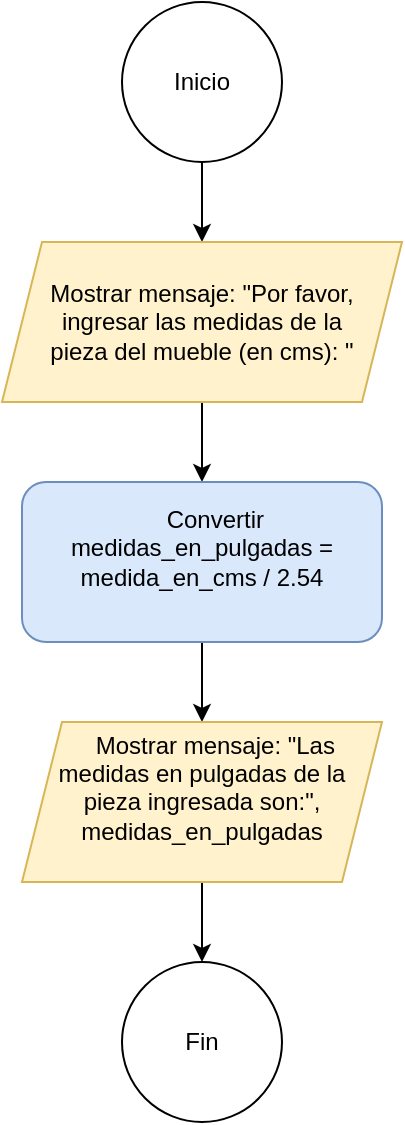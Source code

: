 <mxfile version="21.6.8" type="device">
  <diagram id="C5RBs43oDa-KdzZeNtuy" name="Page-1">
    <mxGraphModel dx="472" dy="835" grid="1" gridSize="10" guides="1" tooltips="1" connect="1" arrows="1" fold="1" page="1" pageScale="1" pageWidth="827" pageHeight="1169" math="0" shadow="0">
      <root>
        <mxCell id="WIyWlLk6GJQsqaUBKTNV-0" />
        <mxCell id="WIyWlLk6GJQsqaUBKTNV-1" parent="WIyWlLk6GJQsqaUBKTNV-0" />
        <mxCell id="L4MoNfN3NAkrukJRHM2x-4" style="edgeStyle=orthogonalEdgeStyle;rounded=0;orthogonalLoop=1;jettySize=auto;html=1;exitX=0.5;exitY=1;exitDx=0;exitDy=0;entryX=0.5;entryY=0;entryDx=0;entryDy=0;" edge="1" parent="WIyWlLk6GJQsqaUBKTNV-1" source="L4MoNfN3NAkrukJRHM2x-0" target="L4MoNfN3NAkrukJRHM2x-2">
          <mxGeometry relative="1" as="geometry" />
        </mxCell>
        <mxCell id="L4MoNfN3NAkrukJRHM2x-0" value="" style="ellipse;whiteSpace=wrap;html=1;aspect=fixed;" vertex="1" parent="WIyWlLk6GJQsqaUBKTNV-1">
          <mxGeometry x="160" y="120" width="80" height="80" as="geometry" />
        </mxCell>
        <mxCell id="L4MoNfN3NAkrukJRHM2x-1" value="Inicio" style="text;html=1;strokeColor=none;fillColor=none;align=center;verticalAlign=middle;whiteSpace=wrap;rounded=0;" vertex="1" parent="WIyWlLk6GJQsqaUBKTNV-1">
          <mxGeometry x="170" y="145" width="60" height="30" as="geometry" />
        </mxCell>
        <mxCell id="L4MoNfN3NAkrukJRHM2x-7" style="edgeStyle=orthogonalEdgeStyle;rounded=0;orthogonalLoop=1;jettySize=auto;html=1;exitX=0.5;exitY=1;exitDx=0;exitDy=0;entryX=0.5;entryY=0;entryDx=0;entryDy=0;" edge="1" parent="WIyWlLk6GJQsqaUBKTNV-1" source="L4MoNfN3NAkrukJRHM2x-2" target="L4MoNfN3NAkrukJRHM2x-5">
          <mxGeometry relative="1" as="geometry" />
        </mxCell>
        <mxCell id="L4MoNfN3NAkrukJRHM2x-2" value="" style="shape=parallelogram;perimeter=parallelogramPerimeter;whiteSpace=wrap;html=1;fixedSize=1;fillColor=#fff2cc;strokeColor=#d6b656;" vertex="1" parent="WIyWlLk6GJQsqaUBKTNV-1">
          <mxGeometry x="100" y="240" width="200" height="80" as="geometry" />
        </mxCell>
        <mxCell id="L4MoNfN3NAkrukJRHM2x-3" value="Mostrar mensaje: &quot;Por favor, ingresar las medidas de la pieza del mueble (en cms): &quot;" style="text;html=1;strokeColor=none;fillColor=none;align=center;verticalAlign=middle;whiteSpace=wrap;rounded=0;" vertex="1" parent="WIyWlLk6GJQsqaUBKTNV-1">
          <mxGeometry x="120" y="250" width="160" height="60" as="geometry" />
        </mxCell>
        <mxCell id="L4MoNfN3NAkrukJRHM2x-9" style="edgeStyle=orthogonalEdgeStyle;rounded=0;orthogonalLoop=1;jettySize=auto;html=1;exitX=0.5;exitY=1;exitDx=0;exitDy=0;entryX=0.5;entryY=0;entryDx=0;entryDy=0;" edge="1" parent="WIyWlLk6GJQsqaUBKTNV-1" source="L4MoNfN3NAkrukJRHM2x-5" target="L4MoNfN3NAkrukJRHM2x-8">
          <mxGeometry relative="1" as="geometry" />
        </mxCell>
        <mxCell id="L4MoNfN3NAkrukJRHM2x-5" value="" style="rounded=1;whiteSpace=wrap;html=1;fillColor=#dae8fc;strokeColor=#6c8ebf;" vertex="1" parent="WIyWlLk6GJQsqaUBKTNV-1">
          <mxGeometry x="110" y="360" width="180" height="80" as="geometry" />
        </mxCell>
        <mxCell id="L4MoNfN3NAkrukJRHM2x-6" value="&lt;div&gt;&amp;nbsp; &amp;nbsp; Convertir medidas_en_pulgadas = medida_en_cms / 2.54&lt;/div&gt;&lt;div&gt;&lt;br&gt;&lt;/div&gt;" style="text;html=1;strokeColor=none;fillColor=none;align=center;verticalAlign=middle;whiteSpace=wrap;rounded=0;" vertex="1" parent="WIyWlLk6GJQsqaUBKTNV-1">
          <mxGeometry x="120" y="370" width="160" height="60" as="geometry" />
        </mxCell>
        <mxCell id="L4MoNfN3NAkrukJRHM2x-14" style="edgeStyle=orthogonalEdgeStyle;rounded=0;orthogonalLoop=1;jettySize=auto;html=1;exitX=0.5;exitY=1;exitDx=0;exitDy=0;entryX=0.5;entryY=0;entryDx=0;entryDy=0;" edge="1" parent="WIyWlLk6GJQsqaUBKTNV-1" source="L4MoNfN3NAkrukJRHM2x-8" target="L4MoNfN3NAkrukJRHM2x-11">
          <mxGeometry relative="1" as="geometry" />
        </mxCell>
        <mxCell id="L4MoNfN3NAkrukJRHM2x-8" value="" style="shape=parallelogram;perimeter=parallelogramPerimeter;whiteSpace=wrap;html=1;fixedSize=1;fillColor=#fff2cc;strokeColor=#d6b656;" vertex="1" parent="WIyWlLk6GJQsqaUBKTNV-1">
          <mxGeometry x="110" y="480" width="180" height="80" as="geometry" />
        </mxCell>
        <mxCell id="L4MoNfN3NAkrukJRHM2x-10" value="&lt;div&gt;&amp;nbsp; &amp;nbsp; Mostrar mensaje: &quot;Las medidas en pulgadas de la pieza ingresada son:&quot;, medidas_en_pulgadas&lt;/div&gt;&lt;div&gt;&lt;br&gt;&lt;/div&gt;" style="text;html=1;strokeColor=none;fillColor=none;align=center;verticalAlign=middle;whiteSpace=wrap;rounded=0;" vertex="1" parent="WIyWlLk6GJQsqaUBKTNV-1">
          <mxGeometry x="125" y="497.5" width="150" height="45" as="geometry" />
        </mxCell>
        <mxCell id="L4MoNfN3NAkrukJRHM2x-11" value="" style="ellipse;whiteSpace=wrap;html=1;aspect=fixed;" vertex="1" parent="WIyWlLk6GJQsqaUBKTNV-1">
          <mxGeometry x="160" y="600" width="80" height="80" as="geometry" />
        </mxCell>
        <mxCell id="L4MoNfN3NAkrukJRHM2x-12" value="Fin" style="text;html=1;strokeColor=none;fillColor=none;align=center;verticalAlign=middle;whiteSpace=wrap;rounded=0;" vertex="1" parent="WIyWlLk6GJQsqaUBKTNV-1">
          <mxGeometry x="170" y="625" width="60" height="30" as="geometry" />
        </mxCell>
      </root>
    </mxGraphModel>
  </diagram>
</mxfile>
